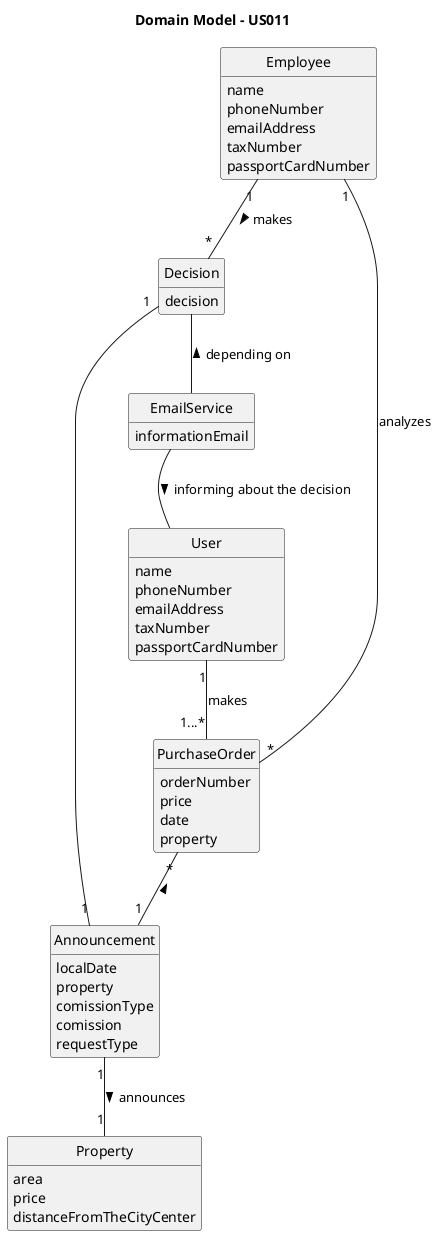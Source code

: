 @startuml
skinparam monochrome true
skinparam packageStyle rectangle
skinparam shadowing false

'left to right direction

skinparam classAttributeIconSize 0

hide circle
hide methods

title Domain Model - US011

class Property{
area
price
distanceFromTheCityCenter
}

class Employee{
name
phoneNumber
emailAddress
taxNumber
passportCardNumber
}

class Decision{
decision
}

class PurchaseOrder{
orderNumber
price
date
property
}


class User{
name
phoneNumber
emailAddress
taxNumber
passportCardNumber
}

class Announcement{
localDate
property
comissionType
comission
requestType
}

class EmailService{
informationEmail
}


Employee "1" -- "*" Decision : makes >
Announcement "1" -- "1" Property : announces >
User "1" -- "1...*" PurchaseOrder : makes
PurchaseOrder "*" -- "1" Announcement : <
Employee "1" --"*" PurchaseOrder : analyzes
Decision "1" -- "1" Announcement
Decision -- EmailService : depending on <
EmailService -- User : informing about the decision >

@enduml